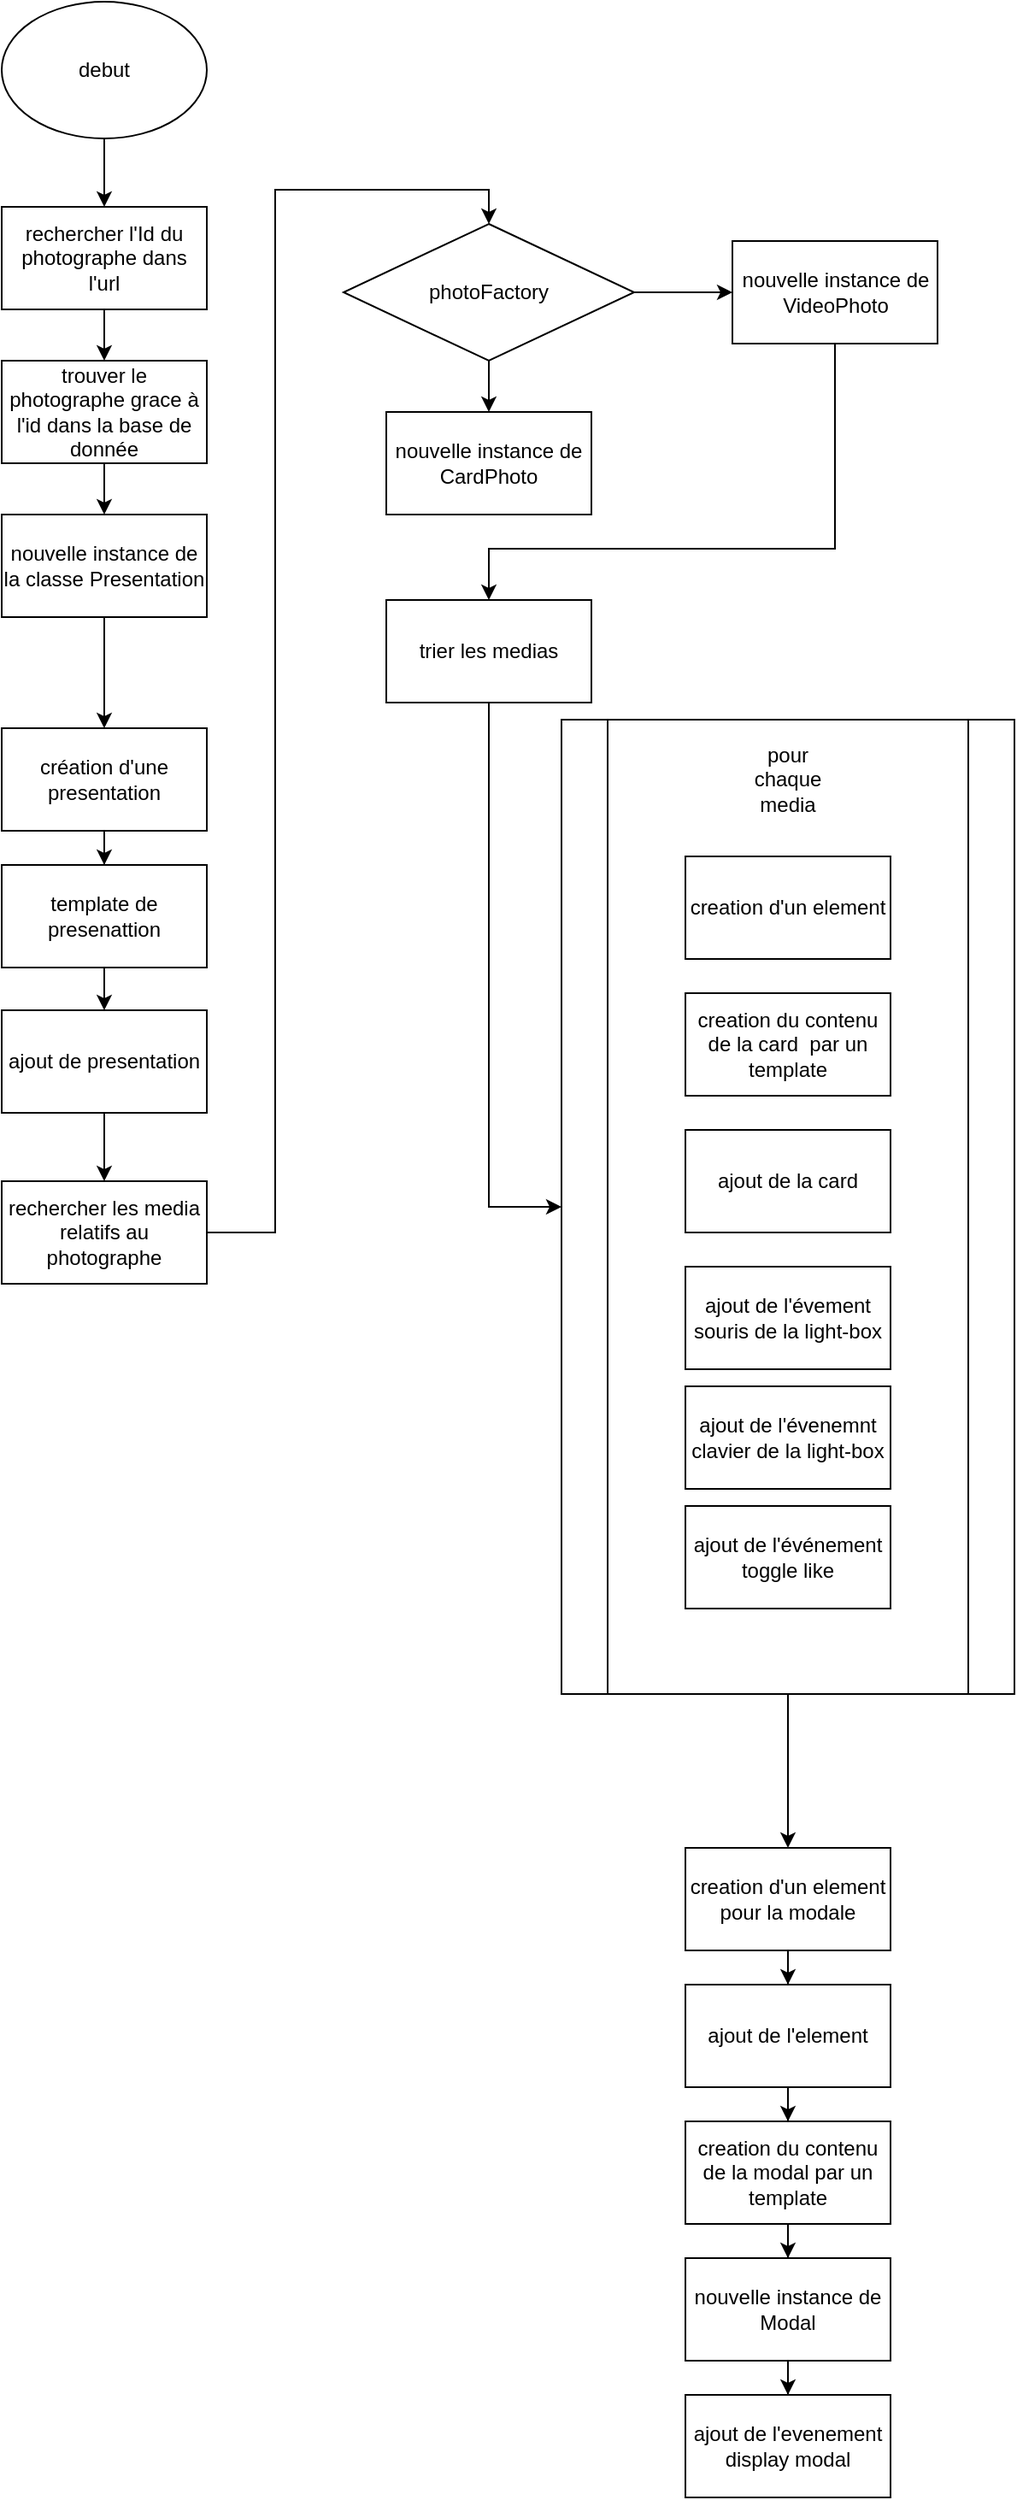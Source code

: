 <mxfile version="19.0.3" type="github">
  <diagram id="ktecDuxg43IKGAJbqnB1" name="Page-1">
    <mxGraphModel dx="1154" dy="730" grid="1" gridSize="10" guides="1" tooltips="1" connect="1" arrows="1" fold="1" page="1" pageScale="1" pageWidth="827" pageHeight="1169" math="0" shadow="0">
      <root>
        <mxCell id="0" />
        <mxCell id="1" parent="0" />
        <mxCell id="TmBzVD-yuiC_kOEJBffx-55" style="edgeStyle=orthogonalEdgeStyle;rounded=0;orthogonalLoop=1;jettySize=auto;html=1;entryX=0.5;entryY=0;entryDx=0;entryDy=0;" edge="1" parent="1" source="NxuxOBQXt2bCL_A50w4w-1" target="TmBzVD-yuiC_kOEJBffx-1">
          <mxGeometry relative="1" as="geometry" />
        </mxCell>
        <mxCell id="NxuxOBQXt2bCL_A50w4w-1" value="&lt;div&gt;debut&lt;/div&gt;" style="ellipse;whiteSpace=wrap;html=1;" parent="1" vertex="1">
          <mxGeometry x="110" y="20" width="120" height="80" as="geometry" />
        </mxCell>
        <mxCell id="TmBzVD-yuiC_kOEJBffx-4" style="edgeStyle=orthogonalEdgeStyle;rounded=0;orthogonalLoop=1;jettySize=auto;html=1;entryX=0.5;entryY=0;entryDx=0;entryDy=0;" edge="1" parent="1" source="TmBzVD-yuiC_kOEJBffx-1" target="TmBzVD-yuiC_kOEJBffx-2">
          <mxGeometry relative="1" as="geometry" />
        </mxCell>
        <mxCell id="TmBzVD-yuiC_kOEJBffx-1" value="rechercher l&#39;Id du photographe dans l&#39;url" style="rounded=0;whiteSpace=wrap;html=1;" vertex="1" parent="1">
          <mxGeometry x="110" y="140" width="120" height="60" as="geometry" />
        </mxCell>
        <mxCell id="TmBzVD-yuiC_kOEJBffx-5" style="edgeStyle=orthogonalEdgeStyle;rounded=0;orthogonalLoop=1;jettySize=auto;html=1;" edge="1" parent="1" source="TmBzVD-yuiC_kOEJBffx-2" target="TmBzVD-yuiC_kOEJBffx-3">
          <mxGeometry relative="1" as="geometry" />
        </mxCell>
        <mxCell id="TmBzVD-yuiC_kOEJBffx-2" value="trouver le photographe grace à l&#39;id dans la base de donnée" style="rounded=0;whiteSpace=wrap;html=1;" vertex="1" parent="1">
          <mxGeometry x="110" y="230" width="120" height="60" as="geometry" />
        </mxCell>
        <mxCell id="TmBzVD-yuiC_kOEJBffx-52" style="edgeStyle=orthogonalEdgeStyle;rounded=0;orthogonalLoop=1;jettySize=auto;html=1;entryX=0.5;entryY=0;entryDx=0;entryDy=0;" edge="1" parent="1" source="TmBzVD-yuiC_kOEJBffx-3" target="TmBzVD-yuiC_kOEJBffx-6">
          <mxGeometry relative="1" as="geometry" />
        </mxCell>
        <mxCell id="TmBzVD-yuiC_kOEJBffx-3" value="nouvelle instance de la classe Presentation" style="rounded=0;whiteSpace=wrap;html=1;" vertex="1" parent="1">
          <mxGeometry x="110" y="320" width="120" height="60" as="geometry" />
        </mxCell>
        <mxCell id="TmBzVD-yuiC_kOEJBffx-8" style="edgeStyle=orthogonalEdgeStyle;rounded=0;orthogonalLoop=1;jettySize=auto;html=1;" edge="1" parent="1" source="TmBzVD-yuiC_kOEJBffx-6" target="TmBzVD-yuiC_kOEJBffx-7">
          <mxGeometry relative="1" as="geometry" />
        </mxCell>
        <mxCell id="TmBzVD-yuiC_kOEJBffx-6" value="création d&#39;une presentation " style="rounded=0;whiteSpace=wrap;html=1;" vertex="1" parent="1">
          <mxGeometry x="110" y="445" width="120" height="60" as="geometry" />
        </mxCell>
        <mxCell id="TmBzVD-yuiC_kOEJBffx-53" style="edgeStyle=orthogonalEdgeStyle;rounded=0;orthogonalLoop=1;jettySize=auto;html=1;entryX=0.5;entryY=0;entryDx=0;entryDy=0;" edge="1" parent="1" source="TmBzVD-yuiC_kOEJBffx-7" target="TmBzVD-yuiC_kOEJBffx-51">
          <mxGeometry relative="1" as="geometry" />
        </mxCell>
        <mxCell id="TmBzVD-yuiC_kOEJBffx-7" value="template de presenattion" style="rounded=0;whiteSpace=wrap;html=1;" vertex="1" parent="1">
          <mxGeometry x="110" y="525" width="120" height="60" as="geometry" />
        </mxCell>
        <mxCell id="TmBzVD-yuiC_kOEJBffx-34" style="edgeStyle=orthogonalEdgeStyle;rounded=0;orthogonalLoop=1;jettySize=auto;html=1;entryX=0.5;entryY=0;entryDx=0;entryDy=0;" edge="1" parent="1" source="TmBzVD-yuiC_kOEJBffx-10" target="TmBzVD-yuiC_kOEJBffx-26">
          <mxGeometry relative="1" as="geometry">
            <mxPoint x="290" y="200" as="targetPoint" />
          </mxGeometry>
        </mxCell>
        <mxCell id="TmBzVD-yuiC_kOEJBffx-10" value="rechercher les media relatifs au photographe" style="rounded=0;whiteSpace=wrap;html=1;" vertex="1" parent="1">
          <mxGeometry x="110" y="710" width="120" height="60" as="geometry" />
        </mxCell>
        <mxCell id="TmBzVD-yuiC_kOEJBffx-18" style="edgeStyle=orthogonalEdgeStyle;rounded=0;orthogonalLoop=1;jettySize=auto;html=1;entryX=0;entryY=0.5;entryDx=0;entryDy=0;" edge="1" parent="1" source="TmBzVD-yuiC_kOEJBffx-16" target="TmBzVD-yuiC_kOEJBffx-21">
          <mxGeometry relative="1" as="geometry">
            <mxPoint x="260" y="700" as="targetPoint" />
          </mxGeometry>
        </mxCell>
        <mxCell id="TmBzVD-yuiC_kOEJBffx-16" value="trier les medias" style="rounded=0;whiteSpace=wrap;html=1;" vertex="1" parent="1">
          <mxGeometry x="335" y="370" width="120" height="60" as="geometry" />
        </mxCell>
        <mxCell id="TmBzVD-yuiC_kOEJBffx-50" style="edgeStyle=orthogonalEdgeStyle;rounded=0;orthogonalLoop=1;jettySize=auto;html=1;entryX=0.5;entryY=0;entryDx=0;entryDy=0;" edge="1" parent="1" source="TmBzVD-yuiC_kOEJBffx-21" target="TmBzVD-yuiC_kOEJBffx-41">
          <mxGeometry relative="1" as="geometry">
            <Array as="points">
              <mxPoint x="570" y="1080" />
            </Array>
          </mxGeometry>
        </mxCell>
        <mxCell id="TmBzVD-yuiC_kOEJBffx-21" value="" style="shape=process;whiteSpace=wrap;html=1;backgroundOutline=1;" vertex="1" parent="1">
          <mxGeometry x="437.5" y="440" width="265" height="570" as="geometry" />
        </mxCell>
        <mxCell id="TmBzVD-yuiC_kOEJBffx-22" value="pour chaque media" style="text;html=1;strokeColor=none;fillColor=none;align=center;verticalAlign=middle;whiteSpace=wrap;rounded=0;" vertex="1" parent="1">
          <mxGeometry x="540" y="460" width="60" height="30" as="geometry" />
        </mxCell>
        <mxCell id="TmBzVD-yuiC_kOEJBffx-29" style="edgeStyle=orthogonalEdgeStyle;rounded=0;orthogonalLoop=1;jettySize=auto;html=1;entryX=0.5;entryY=0;entryDx=0;entryDy=0;" edge="1" parent="1" source="TmBzVD-yuiC_kOEJBffx-26" target="TmBzVD-yuiC_kOEJBffx-27">
          <mxGeometry relative="1" as="geometry" />
        </mxCell>
        <mxCell id="TmBzVD-yuiC_kOEJBffx-30" style="edgeStyle=orthogonalEdgeStyle;rounded=0;orthogonalLoop=1;jettySize=auto;html=1;entryX=0;entryY=0.5;entryDx=0;entryDy=0;" edge="1" parent="1" source="TmBzVD-yuiC_kOEJBffx-26" target="TmBzVD-yuiC_kOEJBffx-28">
          <mxGeometry relative="1" as="geometry" />
        </mxCell>
        <mxCell id="TmBzVD-yuiC_kOEJBffx-26" value="photoFactory" style="rhombus;whiteSpace=wrap;html=1;" vertex="1" parent="1">
          <mxGeometry x="310" y="150" width="170" height="80" as="geometry" />
        </mxCell>
        <mxCell id="TmBzVD-yuiC_kOEJBffx-27" value="nouvelle instance de CardPhoto" style="rounded=0;whiteSpace=wrap;html=1;" vertex="1" parent="1">
          <mxGeometry x="335" y="260" width="120" height="60" as="geometry" />
        </mxCell>
        <mxCell id="TmBzVD-yuiC_kOEJBffx-33" style="edgeStyle=orthogonalEdgeStyle;rounded=0;orthogonalLoop=1;jettySize=auto;html=1;entryX=0.5;entryY=0;entryDx=0;entryDy=0;" edge="1" parent="1" source="TmBzVD-yuiC_kOEJBffx-28" target="TmBzVD-yuiC_kOEJBffx-16">
          <mxGeometry relative="1" as="geometry">
            <mxPoint x="555" y="450" as="targetPoint" />
            <Array as="points">
              <mxPoint x="598" y="340" />
              <mxPoint x="395" y="340" />
            </Array>
          </mxGeometry>
        </mxCell>
        <mxCell id="TmBzVD-yuiC_kOEJBffx-28" value="nouvelle instance de VideoPhoto" style="rounded=0;whiteSpace=wrap;html=1;" vertex="1" parent="1">
          <mxGeometry x="537.5" y="160" width="120" height="60" as="geometry" />
        </mxCell>
        <mxCell id="TmBzVD-yuiC_kOEJBffx-35" value="creation d&#39;un element" style="rounded=0;whiteSpace=wrap;html=1;" vertex="1" parent="1">
          <mxGeometry x="510" y="520" width="120" height="60" as="geometry" />
        </mxCell>
        <mxCell id="TmBzVD-yuiC_kOEJBffx-36" value="creation du contenu de la card&amp;nbsp; par un template " style="rounded=0;whiteSpace=wrap;html=1;" vertex="1" parent="1">
          <mxGeometry x="510" y="600" width="120" height="60" as="geometry" />
        </mxCell>
        <mxCell id="TmBzVD-yuiC_kOEJBffx-37" value="ajout de la card" style="rounded=0;whiteSpace=wrap;html=1;" vertex="1" parent="1">
          <mxGeometry x="510" y="680" width="120" height="60" as="geometry" />
        </mxCell>
        <mxCell id="TmBzVD-yuiC_kOEJBffx-38" value="ajout de l&#39;évement souris de la light-box" style="rounded=0;whiteSpace=wrap;html=1;" vertex="1" parent="1">
          <mxGeometry x="510" y="760" width="120" height="60" as="geometry" />
        </mxCell>
        <mxCell id="TmBzVD-yuiC_kOEJBffx-39" value="ajout de l&#39;évenemnt clavier de la light-box" style="rounded=0;whiteSpace=wrap;html=1;" vertex="1" parent="1">
          <mxGeometry x="510" y="830" width="120" height="60" as="geometry" />
        </mxCell>
        <mxCell id="TmBzVD-yuiC_kOEJBffx-40" value="ajout de l&#39;événement toggle like" style="rounded=0;whiteSpace=wrap;html=1;" vertex="1" parent="1">
          <mxGeometry x="510" y="900" width="120" height="60" as="geometry" />
        </mxCell>
        <mxCell id="TmBzVD-yuiC_kOEJBffx-46" style="edgeStyle=orthogonalEdgeStyle;rounded=0;orthogonalLoop=1;jettySize=auto;html=1;" edge="1" parent="1" source="TmBzVD-yuiC_kOEJBffx-41" target="TmBzVD-yuiC_kOEJBffx-42">
          <mxGeometry relative="1" as="geometry" />
        </mxCell>
        <mxCell id="TmBzVD-yuiC_kOEJBffx-41" value="creation d&#39;un element pour la modale" style="rounded=0;whiteSpace=wrap;html=1;" vertex="1" parent="1">
          <mxGeometry x="510" y="1100" width="120" height="60" as="geometry" />
        </mxCell>
        <mxCell id="TmBzVD-yuiC_kOEJBffx-47" style="edgeStyle=orthogonalEdgeStyle;rounded=0;orthogonalLoop=1;jettySize=auto;html=1;" edge="1" parent="1" source="TmBzVD-yuiC_kOEJBffx-42" target="TmBzVD-yuiC_kOEJBffx-43">
          <mxGeometry relative="1" as="geometry" />
        </mxCell>
        <mxCell id="TmBzVD-yuiC_kOEJBffx-42" value="ajout de l&#39;element" style="rounded=0;whiteSpace=wrap;html=1;" vertex="1" parent="1">
          <mxGeometry x="510" y="1180" width="120" height="60" as="geometry" />
        </mxCell>
        <mxCell id="TmBzVD-yuiC_kOEJBffx-48" style="edgeStyle=orthogonalEdgeStyle;rounded=0;orthogonalLoop=1;jettySize=auto;html=1;" edge="1" parent="1" source="TmBzVD-yuiC_kOEJBffx-43" target="TmBzVD-yuiC_kOEJBffx-44">
          <mxGeometry relative="1" as="geometry" />
        </mxCell>
        <mxCell id="TmBzVD-yuiC_kOEJBffx-43" value="creation du contenu de la modal par un template" style="rounded=0;whiteSpace=wrap;html=1;" vertex="1" parent="1">
          <mxGeometry x="510" y="1260" width="120" height="60" as="geometry" />
        </mxCell>
        <mxCell id="TmBzVD-yuiC_kOEJBffx-49" style="edgeStyle=orthogonalEdgeStyle;rounded=0;orthogonalLoop=1;jettySize=auto;html=1;" edge="1" parent="1" source="TmBzVD-yuiC_kOEJBffx-44" target="TmBzVD-yuiC_kOEJBffx-45">
          <mxGeometry relative="1" as="geometry" />
        </mxCell>
        <mxCell id="TmBzVD-yuiC_kOEJBffx-44" value="nouvelle instance de Modal" style="rounded=0;whiteSpace=wrap;html=1;" vertex="1" parent="1">
          <mxGeometry x="510" y="1340" width="120" height="60" as="geometry" />
        </mxCell>
        <mxCell id="TmBzVD-yuiC_kOEJBffx-45" value="ajout de l&#39;evenement display modal" style="rounded=0;whiteSpace=wrap;html=1;" vertex="1" parent="1">
          <mxGeometry x="510" y="1420" width="120" height="60" as="geometry" />
        </mxCell>
        <mxCell id="TmBzVD-yuiC_kOEJBffx-54" style="edgeStyle=orthogonalEdgeStyle;rounded=0;orthogonalLoop=1;jettySize=auto;html=1;" edge="1" parent="1" source="TmBzVD-yuiC_kOEJBffx-51" target="TmBzVD-yuiC_kOEJBffx-10">
          <mxGeometry relative="1" as="geometry" />
        </mxCell>
        <mxCell id="TmBzVD-yuiC_kOEJBffx-51" value="ajout de presentation" style="rounded=0;whiteSpace=wrap;html=1;" vertex="1" parent="1">
          <mxGeometry x="110" y="610" width="120" height="60" as="geometry" />
        </mxCell>
      </root>
    </mxGraphModel>
  </diagram>
</mxfile>

